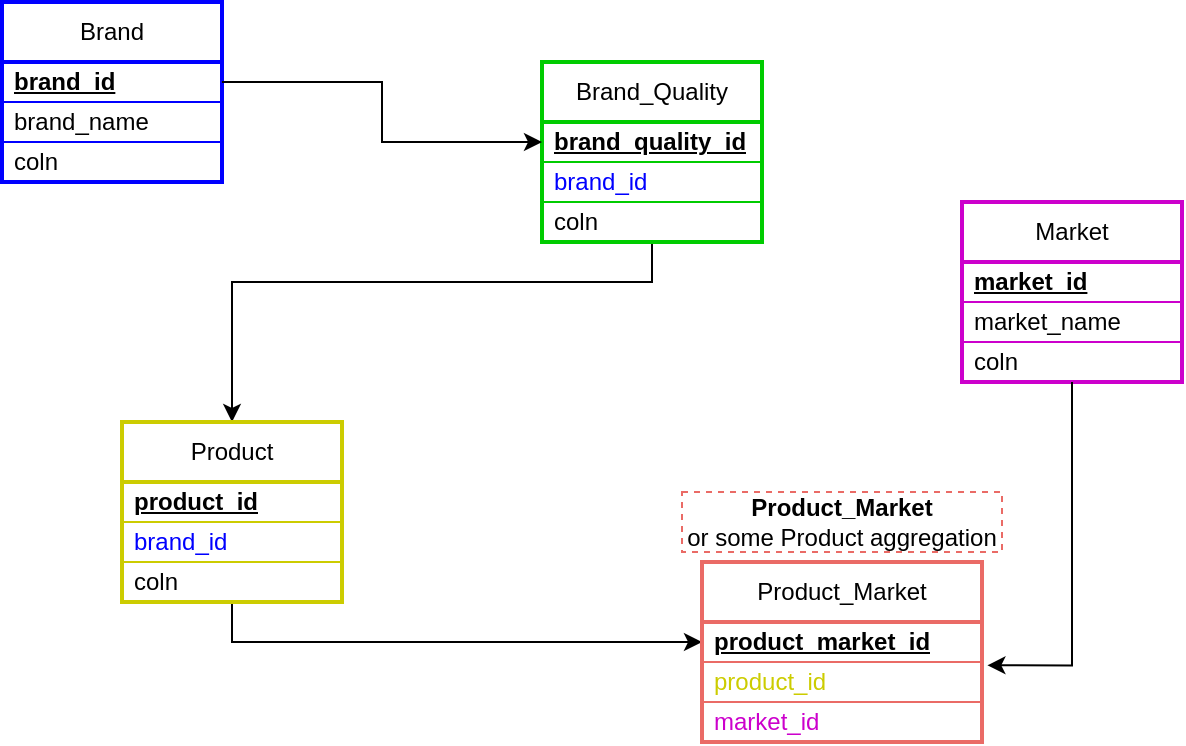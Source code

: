 <mxfile version="26.0.16">
  <diagram name="Page-1" id="X8N5cs9RzUsLu2m5VZ0T">
    <mxGraphModel dx="732" dy="449" grid="1" gridSize="10" guides="1" tooltips="1" connect="1" arrows="1" fold="1" page="1" pageScale="1" pageWidth="827" pageHeight="1169" math="0" shadow="0">
      <root>
        <mxCell id="0" />
        <mxCell id="1" parent="0" />
        <mxCell id="64hvi0usrAPv1fW5hsBz-1" value="Brand" style="swimlane;fontStyle=0;childLayout=stackLayout;horizontal=1;startSize=30;horizontalStack=0;resizeParent=1;resizeParentMax=0;resizeLast=0;collapsible=1;marginBottom=0;whiteSpace=wrap;html=1;strokeColor=#0000FF;strokeWidth=2;" vertex="1" parent="1">
          <mxGeometry x="10" y="10" width="110" height="90" as="geometry" />
        </mxCell>
        <mxCell id="64hvi0usrAPv1fW5hsBz-2" value="&lt;u&gt;&lt;b&gt;brand_id&lt;/b&gt;&lt;/u&gt;" style="text;strokeColor=none;fillColor=none;align=left;verticalAlign=middle;spacingLeft=4;spacingRight=4;overflow=hidden;points=[[0,0.5],[1,0.5]];portConstraint=eastwest;rotatable=0;whiteSpace=wrap;html=1;" vertex="1" parent="64hvi0usrAPv1fW5hsBz-1">
          <mxGeometry y="30" width="110" height="20" as="geometry" />
        </mxCell>
        <mxCell id="64hvi0usrAPv1fW5hsBz-3" value="brand_name" style="text;strokeColor=#0000FF;fillColor=none;align=left;verticalAlign=middle;spacingLeft=4;spacingRight=4;overflow=hidden;points=[[0,0.5],[1,0.5]];portConstraint=eastwest;rotatable=0;whiteSpace=wrap;html=1;perimeterSpacing=1;" vertex="1" parent="64hvi0usrAPv1fW5hsBz-1">
          <mxGeometry y="50" width="110" height="20" as="geometry" />
        </mxCell>
        <mxCell id="64hvi0usrAPv1fW5hsBz-4" value="coln" style="text;strokeColor=none;fillColor=none;align=left;verticalAlign=middle;spacingLeft=4;spacingRight=4;overflow=hidden;points=[[0,0.5],[1,0.5]];portConstraint=eastwest;rotatable=0;whiteSpace=wrap;html=1;" vertex="1" parent="64hvi0usrAPv1fW5hsBz-1">
          <mxGeometry y="70" width="110" height="20" as="geometry" />
        </mxCell>
        <mxCell id="64hvi0usrAPv1fW5hsBz-27" style="edgeStyle=orthogonalEdgeStyle;rounded=0;orthogonalLoop=1;jettySize=auto;html=1;" edge="1" parent="1" source="64hvi0usrAPv1fW5hsBz-5" target="64hvi0usrAPv1fW5hsBz-9">
          <mxGeometry relative="1" as="geometry">
            <Array as="points">
              <mxPoint x="335" y="150" />
              <mxPoint x="125" y="150" />
            </Array>
          </mxGeometry>
        </mxCell>
        <mxCell id="64hvi0usrAPv1fW5hsBz-5" value="Brand_Quality" style="swimlane;fontStyle=0;childLayout=stackLayout;horizontal=1;startSize=30;horizontalStack=0;resizeParent=1;resizeParentMax=0;resizeLast=0;collapsible=1;marginBottom=0;whiteSpace=wrap;html=1;strokeColor=#00CC00;strokeWidth=2;" vertex="1" parent="1">
          <mxGeometry x="280" y="40" width="110" height="90" as="geometry" />
        </mxCell>
        <mxCell id="64hvi0usrAPv1fW5hsBz-6" value="&lt;u&gt;&lt;b&gt;brand_quality_id&lt;/b&gt;&lt;/u&gt;" style="text;strokeColor=none;fillColor=none;align=left;verticalAlign=middle;spacingLeft=4;spacingRight=4;overflow=hidden;points=[[0,0.5],[1,0.5]];portConstraint=eastwest;rotatable=0;whiteSpace=wrap;html=1;" vertex="1" parent="64hvi0usrAPv1fW5hsBz-5">
          <mxGeometry y="30" width="110" height="20" as="geometry" />
        </mxCell>
        <mxCell id="64hvi0usrAPv1fW5hsBz-7" value="&lt;font style=&quot;color: rgb(0, 0, 255);&quot;&gt;brand_id&lt;/font&gt;" style="text;strokeColor=#00CC00;fillColor=none;align=left;verticalAlign=middle;spacingLeft=4;spacingRight=4;overflow=hidden;points=[[0,0.5],[1,0.5]];portConstraint=eastwest;rotatable=0;whiteSpace=wrap;html=1;perimeterSpacing=1;" vertex="1" parent="64hvi0usrAPv1fW5hsBz-5">
          <mxGeometry y="50" width="110" height="20" as="geometry" />
        </mxCell>
        <mxCell id="64hvi0usrAPv1fW5hsBz-8" value="coln" style="text;strokeColor=none;fillColor=none;align=left;verticalAlign=middle;spacingLeft=4;spacingRight=4;overflow=hidden;points=[[0,0.5],[1,0.5]];portConstraint=eastwest;rotatable=0;whiteSpace=wrap;html=1;" vertex="1" parent="64hvi0usrAPv1fW5hsBz-5">
          <mxGeometry y="70" width="110" height="20" as="geometry" />
        </mxCell>
        <mxCell id="64hvi0usrAPv1fW5hsBz-25" style="edgeStyle=orthogonalEdgeStyle;rounded=0;orthogonalLoop=1;jettySize=auto;html=1;entryX=0;entryY=0.5;entryDx=0;entryDy=0;" edge="1" parent="1" source="64hvi0usrAPv1fW5hsBz-9" target="64hvi0usrAPv1fW5hsBz-14">
          <mxGeometry relative="1" as="geometry" />
        </mxCell>
        <mxCell id="64hvi0usrAPv1fW5hsBz-9" value="Product" style="swimlane;fontStyle=0;childLayout=stackLayout;horizontal=1;startSize=30;horizontalStack=0;resizeParent=1;resizeParentMax=0;resizeLast=0;collapsible=1;marginBottom=0;whiteSpace=wrap;html=1;strokeColor=#CCCC00;strokeWidth=2;" vertex="1" parent="1">
          <mxGeometry x="70" y="220" width="110" height="90" as="geometry" />
        </mxCell>
        <mxCell id="64hvi0usrAPv1fW5hsBz-10" value="&lt;u&gt;&lt;b&gt;product_id&lt;/b&gt;&lt;/u&gt;" style="text;strokeColor=none;fillColor=none;align=left;verticalAlign=middle;spacingLeft=4;spacingRight=4;overflow=hidden;points=[[0,0.5],[1,0.5]];portConstraint=eastwest;rotatable=0;whiteSpace=wrap;html=1;" vertex="1" parent="64hvi0usrAPv1fW5hsBz-9">
          <mxGeometry y="30" width="110" height="20" as="geometry" />
        </mxCell>
        <mxCell id="64hvi0usrAPv1fW5hsBz-11" value="&lt;font style=&quot;color: rgb(0, 0, 255);&quot;&gt;brand_id&lt;/font&gt;" style="text;strokeColor=#CCCC00;fillColor=none;align=left;verticalAlign=middle;spacingLeft=4;spacingRight=4;overflow=hidden;points=[[0,0.5],[1,0.5]];portConstraint=eastwest;rotatable=0;whiteSpace=wrap;html=1;perimeterSpacing=1;" vertex="1" parent="64hvi0usrAPv1fW5hsBz-9">
          <mxGeometry y="50" width="110" height="20" as="geometry" />
        </mxCell>
        <mxCell id="64hvi0usrAPv1fW5hsBz-12" value="coln" style="text;strokeColor=none;fillColor=none;align=left;verticalAlign=middle;spacingLeft=4;spacingRight=4;overflow=hidden;points=[[0,0.5],[1,0.5]];portConstraint=eastwest;rotatable=0;whiteSpace=wrap;html=1;" vertex="1" parent="64hvi0usrAPv1fW5hsBz-9">
          <mxGeometry y="70" width="110" height="20" as="geometry" />
        </mxCell>
        <mxCell id="64hvi0usrAPv1fW5hsBz-13" value="Product_Market" style="swimlane;fontStyle=0;childLayout=stackLayout;horizontal=1;startSize=30;horizontalStack=0;resizeParent=1;resizeParentMax=0;resizeLast=0;collapsible=1;marginBottom=0;whiteSpace=wrap;html=1;strokeColor=#EA6B66;strokeWidth=2;" vertex="1" parent="1">
          <mxGeometry x="360" y="290" width="140" height="90" as="geometry" />
        </mxCell>
        <mxCell id="64hvi0usrAPv1fW5hsBz-14" value="&lt;u&gt;&lt;b&gt;product_market_id&lt;/b&gt;&lt;/u&gt;" style="text;strokeColor=none;fillColor=none;align=left;verticalAlign=middle;spacingLeft=4;spacingRight=4;overflow=hidden;points=[[0,0.5],[1,0.5]];portConstraint=eastwest;rotatable=0;whiteSpace=wrap;html=1;" vertex="1" parent="64hvi0usrAPv1fW5hsBz-13">
          <mxGeometry y="30" width="140" height="20" as="geometry" />
        </mxCell>
        <mxCell id="64hvi0usrAPv1fW5hsBz-15" value="&lt;font style=&quot;color: rgb(204, 204, 0);&quot;&gt;product_id&lt;/font&gt;" style="text;strokeColor=#EA6B66;fillColor=none;align=left;verticalAlign=middle;spacingLeft=4;spacingRight=4;overflow=hidden;points=[[0,0.5],[1,0.5]];portConstraint=eastwest;rotatable=0;whiteSpace=wrap;html=1;perimeterSpacing=1;" vertex="1" parent="64hvi0usrAPv1fW5hsBz-13">
          <mxGeometry y="50" width="140" height="20" as="geometry" />
        </mxCell>
        <mxCell id="64hvi0usrAPv1fW5hsBz-16" value="&lt;font style=&quot;color: rgb(204, 0, 204);&quot;&gt;market_id&lt;/font&gt;" style="text;strokeColor=none;fillColor=none;align=left;verticalAlign=middle;spacingLeft=4;spacingRight=4;overflow=hidden;points=[[0,0.5],[1,0.5]];portConstraint=eastwest;rotatable=0;whiteSpace=wrap;html=1;" vertex="1" parent="64hvi0usrAPv1fW5hsBz-13">
          <mxGeometry y="70" width="140" height="20" as="geometry" />
        </mxCell>
        <mxCell id="64hvi0usrAPv1fW5hsBz-17" value="Market" style="swimlane;fontStyle=0;childLayout=stackLayout;horizontal=1;startSize=30;horizontalStack=0;resizeParent=1;resizeParentMax=0;resizeLast=0;collapsible=1;marginBottom=0;whiteSpace=wrap;html=1;strokeColor=#CC00CC;strokeWidth=2;" vertex="1" parent="1">
          <mxGeometry x="490" y="110" width="110" height="90" as="geometry" />
        </mxCell>
        <mxCell id="64hvi0usrAPv1fW5hsBz-18" value="&lt;u&gt;&lt;b&gt;market_id&lt;/b&gt;&lt;/u&gt;" style="text;strokeColor=none;fillColor=none;align=left;verticalAlign=middle;spacingLeft=4;spacingRight=4;overflow=hidden;points=[[0,0.5],[1,0.5]];portConstraint=eastwest;rotatable=0;whiteSpace=wrap;html=1;" vertex="1" parent="64hvi0usrAPv1fW5hsBz-17">
          <mxGeometry y="30" width="110" height="20" as="geometry" />
        </mxCell>
        <mxCell id="64hvi0usrAPv1fW5hsBz-19" value="market_name" style="text;strokeColor=#CC00CC;fillColor=none;align=left;verticalAlign=middle;spacingLeft=4;spacingRight=4;overflow=hidden;points=[[0,0.5],[1,0.5]];portConstraint=eastwest;rotatable=0;whiteSpace=wrap;html=1;perimeterSpacing=1;" vertex="1" parent="64hvi0usrAPv1fW5hsBz-17">
          <mxGeometry y="50" width="110" height="20" as="geometry" />
        </mxCell>
        <mxCell id="64hvi0usrAPv1fW5hsBz-20" value="coln" style="text;strokeColor=none;fillColor=none;align=left;verticalAlign=middle;spacingLeft=4;spacingRight=4;overflow=hidden;points=[[0,0.5],[1,0.5]];portConstraint=eastwest;rotatable=0;whiteSpace=wrap;html=1;" vertex="1" parent="64hvi0usrAPv1fW5hsBz-17">
          <mxGeometry y="70" width="110" height="20" as="geometry" />
        </mxCell>
        <mxCell id="64hvi0usrAPv1fW5hsBz-22" style="edgeStyle=orthogonalEdgeStyle;rounded=0;orthogonalLoop=1;jettySize=auto;html=1;exitX=1;exitY=0.5;exitDx=0;exitDy=0;entryX=0;entryY=0.5;entryDx=0;entryDy=0;" edge="1" parent="1" source="64hvi0usrAPv1fW5hsBz-2" target="64hvi0usrAPv1fW5hsBz-6">
          <mxGeometry relative="1" as="geometry" />
        </mxCell>
        <mxCell id="64hvi0usrAPv1fW5hsBz-24" style="edgeStyle=orthogonalEdgeStyle;rounded=0;orthogonalLoop=1;jettySize=auto;html=1;entryX=1.012;entryY=0.121;entryDx=0;entryDy=0;entryPerimeter=0;" edge="1" parent="1" source="64hvi0usrAPv1fW5hsBz-17" target="64hvi0usrAPv1fW5hsBz-15">
          <mxGeometry relative="1" as="geometry" />
        </mxCell>
        <mxCell id="64hvi0usrAPv1fW5hsBz-26" value="&lt;b&gt;Product_Market&lt;/b&gt;&lt;div&gt;or some Product aggregation&lt;/div&gt;" style="text;html=1;align=center;verticalAlign=middle;whiteSpace=wrap;rounded=0;dashed=1;strokeColor=#EA6B66;" vertex="1" parent="1">
          <mxGeometry x="350" y="255" width="160" height="30" as="geometry" />
        </mxCell>
      </root>
    </mxGraphModel>
  </diagram>
</mxfile>
